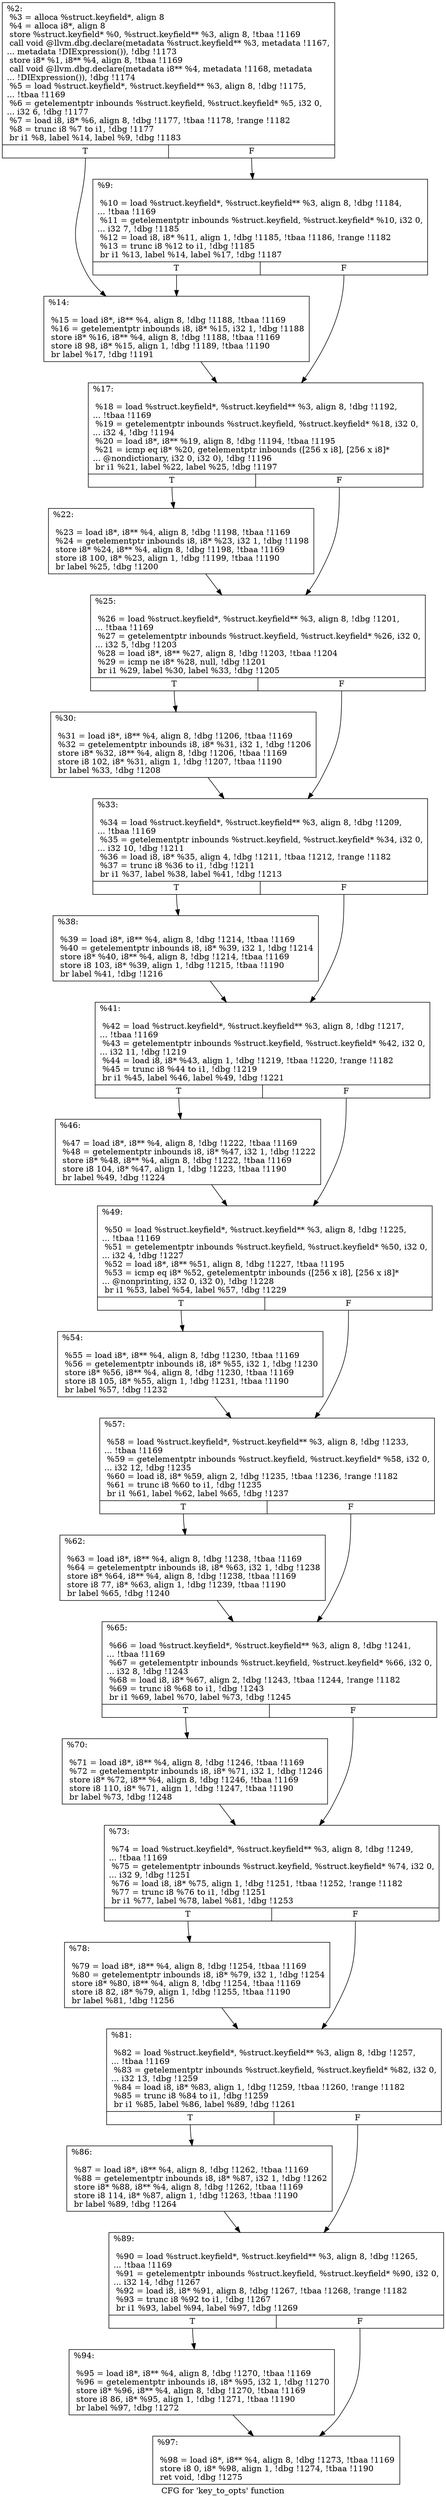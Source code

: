 digraph "CFG for 'key_to_opts' function" {
	label="CFG for 'key_to_opts' function";

	Node0x169f2b0 [shape=record,label="{%2:\l  %3 = alloca %struct.keyfield*, align 8\l  %4 = alloca i8*, align 8\l  store %struct.keyfield* %0, %struct.keyfield** %3, align 8, !tbaa !1169\l  call void @llvm.dbg.declare(metadata %struct.keyfield** %3, metadata !1167,\l... metadata !DIExpression()), !dbg !1173\l  store i8* %1, i8** %4, align 8, !tbaa !1169\l  call void @llvm.dbg.declare(metadata i8** %4, metadata !1168, metadata\l... !DIExpression()), !dbg !1174\l  %5 = load %struct.keyfield*, %struct.keyfield** %3, align 8, !dbg !1175,\l... !tbaa !1169\l  %6 = getelementptr inbounds %struct.keyfield, %struct.keyfield* %5, i32 0,\l... i32 6, !dbg !1177\l  %7 = load i8, i8* %6, align 8, !dbg !1177, !tbaa !1178, !range !1182\l  %8 = trunc i8 %7 to i1, !dbg !1177\l  br i1 %8, label %14, label %9, !dbg !1183\l|{<s0>T|<s1>F}}"];
	Node0x169f2b0:s0 -> Node0x169f480;
	Node0x169f2b0:s1 -> Node0x169f430;
	Node0x169f430 [shape=record,label="{%9:\l\l  %10 = load %struct.keyfield*, %struct.keyfield** %3, align 8, !dbg !1184,\l... !tbaa !1169\l  %11 = getelementptr inbounds %struct.keyfield, %struct.keyfield* %10, i32 0,\l... i32 7, !dbg !1185\l  %12 = load i8, i8* %11, align 1, !dbg !1185, !tbaa !1186, !range !1182\l  %13 = trunc i8 %12 to i1, !dbg !1185\l  br i1 %13, label %14, label %17, !dbg !1187\l|{<s0>T|<s1>F}}"];
	Node0x169f430:s0 -> Node0x169f480;
	Node0x169f430:s1 -> Node0x169f4d0;
	Node0x169f480 [shape=record,label="{%14:\l\l  %15 = load i8*, i8** %4, align 8, !dbg !1188, !tbaa !1169\l  %16 = getelementptr inbounds i8, i8* %15, i32 1, !dbg !1188\l  store i8* %16, i8** %4, align 8, !dbg !1188, !tbaa !1169\l  store i8 98, i8* %15, align 1, !dbg !1189, !tbaa !1190\l  br label %17, !dbg !1191\l}"];
	Node0x169f480 -> Node0x169f4d0;
	Node0x169f4d0 [shape=record,label="{%17:\l\l  %18 = load %struct.keyfield*, %struct.keyfield** %3, align 8, !dbg !1192,\l... !tbaa !1169\l  %19 = getelementptr inbounds %struct.keyfield, %struct.keyfield* %18, i32 0,\l... i32 4, !dbg !1194\l  %20 = load i8*, i8** %19, align 8, !dbg !1194, !tbaa !1195\l  %21 = icmp eq i8* %20, getelementptr inbounds ([256 x i8], [256 x i8]*\l... @nondictionary, i32 0, i32 0), !dbg !1196\l  br i1 %21, label %22, label %25, !dbg !1197\l|{<s0>T|<s1>F}}"];
	Node0x169f4d0:s0 -> Node0x169f520;
	Node0x169f4d0:s1 -> Node0x169f570;
	Node0x169f520 [shape=record,label="{%22:\l\l  %23 = load i8*, i8** %4, align 8, !dbg !1198, !tbaa !1169\l  %24 = getelementptr inbounds i8, i8* %23, i32 1, !dbg !1198\l  store i8* %24, i8** %4, align 8, !dbg !1198, !tbaa !1169\l  store i8 100, i8* %23, align 1, !dbg !1199, !tbaa !1190\l  br label %25, !dbg !1200\l}"];
	Node0x169f520 -> Node0x169f570;
	Node0x169f570 [shape=record,label="{%25:\l\l  %26 = load %struct.keyfield*, %struct.keyfield** %3, align 8, !dbg !1201,\l... !tbaa !1169\l  %27 = getelementptr inbounds %struct.keyfield, %struct.keyfield* %26, i32 0,\l... i32 5, !dbg !1203\l  %28 = load i8*, i8** %27, align 8, !dbg !1203, !tbaa !1204\l  %29 = icmp ne i8* %28, null, !dbg !1201\l  br i1 %29, label %30, label %33, !dbg !1205\l|{<s0>T|<s1>F}}"];
	Node0x169f570:s0 -> Node0x169f5c0;
	Node0x169f570:s1 -> Node0x169f610;
	Node0x169f5c0 [shape=record,label="{%30:\l\l  %31 = load i8*, i8** %4, align 8, !dbg !1206, !tbaa !1169\l  %32 = getelementptr inbounds i8, i8* %31, i32 1, !dbg !1206\l  store i8* %32, i8** %4, align 8, !dbg !1206, !tbaa !1169\l  store i8 102, i8* %31, align 1, !dbg !1207, !tbaa !1190\l  br label %33, !dbg !1208\l}"];
	Node0x169f5c0 -> Node0x169f610;
	Node0x169f610 [shape=record,label="{%33:\l\l  %34 = load %struct.keyfield*, %struct.keyfield** %3, align 8, !dbg !1209,\l... !tbaa !1169\l  %35 = getelementptr inbounds %struct.keyfield, %struct.keyfield* %34, i32 0,\l... i32 10, !dbg !1211\l  %36 = load i8, i8* %35, align 4, !dbg !1211, !tbaa !1212, !range !1182\l  %37 = trunc i8 %36 to i1, !dbg !1211\l  br i1 %37, label %38, label %41, !dbg !1213\l|{<s0>T|<s1>F}}"];
	Node0x169f610:s0 -> Node0x169f660;
	Node0x169f610:s1 -> Node0x169f6b0;
	Node0x169f660 [shape=record,label="{%38:\l\l  %39 = load i8*, i8** %4, align 8, !dbg !1214, !tbaa !1169\l  %40 = getelementptr inbounds i8, i8* %39, i32 1, !dbg !1214\l  store i8* %40, i8** %4, align 8, !dbg !1214, !tbaa !1169\l  store i8 103, i8* %39, align 1, !dbg !1215, !tbaa !1190\l  br label %41, !dbg !1216\l}"];
	Node0x169f660 -> Node0x169f6b0;
	Node0x169f6b0 [shape=record,label="{%41:\l\l  %42 = load %struct.keyfield*, %struct.keyfield** %3, align 8, !dbg !1217,\l... !tbaa !1169\l  %43 = getelementptr inbounds %struct.keyfield, %struct.keyfield* %42, i32 0,\l... i32 11, !dbg !1219\l  %44 = load i8, i8* %43, align 1, !dbg !1219, !tbaa !1220, !range !1182\l  %45 = trunc i8 %44 to i1, !dbg !1219\l  br i1 %45, label %46, label %49, !dbg !1221\l|{<s0>T|<s1>F}}"];
	Node0x169f6b0:s0 -> Node0x169f700;
	Node0x169f6b0:s1 -> Node0x169f750;
	Node0x169f700 [shape=record,label="{%46:\l\l  %47 = load i8*, i8** %4, align 8, !dbg !1222, !tbaa !1169\l  %48 = getelementptr inbounds i8, i8* %47, i32 1, !dbg !1222\l  store i8* %48, i8** %4, align 8, !dbg !1222, !tbaa !1169\l  store i8 104, i8* %47, align 1, !dbg !1223, !tbaa !1190\l  br label %49, !dbg !1224\l}"];
	Node0x169f700 -> Node0x169f750;
	Node0x169f750 [shape=record,label="{%49:\l\l  %50 = load %struct.keyfield*, %struct.keyfield** %3, align 8, !dbg !1225,\l... !tbaa !1169\l  %51 = getelementptr inbounds %struct.keyfield, %struct.keyfield* %50, i32 0,\l... i32 4, !dbg !1227\l  %52 = load i8*, i8** %51, align 8, !dbg !1227, !tbaa !1195\l  %53 = icmp eq i8* %52, getelementptr inbounds ([256 x i8], [256 x i8]*\l... @nonprinting, i32 0, i32 0), !dbg !1228\l  br i1 %53, label %54, label %57, !dbg !1229\l|{<s0>T|<s1>F}}"];
	Node0x169f750:s0 -> Node0x169f7a0;
	Node0x169f750:s1 -> Node0x169f7f0;
	Node0x169f7a0 [shape=record,label="{%54:\l\l  %55 = load i8*, i8** %4, align 8, !dbg !1230, !tbaa !1169\l  %56 = getelementptr inbounds i8, i8* %55, i32 1, !dbg !1230\l  store i8* %56, i8** %4, align 8, !dbg !1230, !tbaa !1169\l  store i8 105, i8* %55, align 1, !dbg !1231, !tbaa !1190\l  br label %57, !dbg !1232\l}"];
	Node0x169f7a0 -> Node0x169f7f0;
	Node0x169f7f0 [shape=record,label="{%57:\l\l  %58 = load %struct.keyfield*, %struct.keyfield** %3, align 8, !dbg !1233,\l... !tbaa !1169\l  %59 = getelementptr inbounds %struct.keyfield, %struct.keyfield* %58, i32 0,\l... i32 12, !dbg !1235\l  %60 = load i8, i8* %59, align 2, !dbg !1235, !tbaa !1236, !range !1182\l  %61 = trunc i8 %60 to i1, !dbg !1235\l  br i1 %61, label %62, label %65, !dbg !1237\l|{<s0>T|<s1>F}}"];
	Node0x169f7f0:s0 -> Node0x169f840;
	Node0x169f7f0:s1 -> Node0x169f890;
	Node0x169f840 [shape=record,label="{%62:\l\l  %63 = load i8*, i8** %4, align 8, !dbg !1238, !tbaa !1169\l  %64 = getelementptr inbounds i8, i8* %63, i32 1, !dbg !1238\l  store i8* %64, i8** %4, align 8, !dbg !1238, !tbaa !1169\l  store i8 77, i8* %63, align 1, !dbg !1239, !tbaa !1190\l  br label %65, !dbg !1240\l}"];
	Node0x169f840 -> Node0x169f890;
	Node0x169f890 [shape=record,label="{%65:\l\l  %66 = load %struct.keyfield*, %struct.keyfield** %3, align 8, !dbg !1241,\l... !tbaa !1169\l  %67 = getelementptr inbounds %struct.keyfield, %struct.keyfield* %66, i32 0,\l... i32 8, !dbg !1243\l  %68 = load i8, i8* %67, align 2, !dbg !1243, !tbaa !1244, !range !1182\l  %69 = trunc i8 %68 to i1, !dbg !1243\l  br i1 %69, label %70, label %73, !dbg !1245\l|{<s0>T|<s1>F}}"];
	Node0x169f890:s0 -> Node0x169f8e0;
	Node0x169f890:s1 -> Node0x169f930;
	Node0x169f8e0 [shape=record,label="{%70:\l\l  %71 = load i8*, i8** %4, align 8, !dbg !1246, !tbaa !1169\l  %72 = getelementptr inbounds i8, i8* %71, i32 1, !dbg !1246\l  store i8* %72, i8** %4, align 8, !dbg !1246, !tbaa !1169\l  store i8 110, i8* %71, align 1, !dbg !1247, !tbaa !1190\l  br label %73, !dbg !1248\l}"];
	Node0x169f8e0 -> Node0x169f930;
	Node0x169f930 [shape=record,label="{%73:\l\l  %74 = load %struct.keyfield*, %struct.keyfield** %3, align 8, !dbg !1249,\l... !tbaa !1169\l  %75 = getelementptr inbounds %struct.keyfield, %struct.keyfield* %74, i32 0,\l... i32 9, !dbg !1251\l  %76 = load i8, i8* %75, align 1, !dbg !1251, !tbaa !1252, !range !1182\l  %77 = trunc i8 %76 to i1, !dbg !1251\l  br i1 %77, label %78, label %81, !dbg !1253\l|{<s0>T|<s1>F}}"];
	Node0x169f930:s0 -> Node0x169f980;
	Node0x169f930:s1 -> Node0x169f9d0;
	Node0x169f980 [shape=record,label="{%78:\l\l  %79 = load i8*, i8** %4, align 8, !dbg !1254, !tbaa !1169\l  %80 = getelementptr inbounds i8, i8* %79, i32 1, !dbg !1254\l  store i8* %80, i8** %4, align 8, !dbg !1254, !tbaa !1169\l  store i8 82, i8* %79, align 1, !dbg !1255, !tbaa !1190\l  br label %81, !dbg !1256\l}"];
	Node0x169f980 -> Node0x169f9d0;
	Node0x169f9d0 [shape=record,label="{%81:\l\l  %82 = load %struct.keyfield*, %struct.keyfield** %3, align 8, !dbg !1257,\l... !tbaa !1169\l  %83 = getelementptr inbounds %struct.keyfield, %struct.keyfield* %82, i32 0,\l... i32 13, !dbg !1259\l  %84 = load i8, i8* %83, align 1, !dbg !1259, !tbaa !1260, !range !1182\l  %85 = trunc i8 %84 to i1, !dbg !1259\l  br i1 %85, label %86, label %89, !dbg !1261\l|{<s0>T|<s1>F}}"];
	Node0x169f9d0:s0 -> Node0x169fa20;
	Node0x169f9d0:s1 -> Node0x169fa70;
	Node0x169fa20 [shape=record,label="{%86:\l\l  %87 = load i8*, i8** %4, align 8, !dbg !1262, !tbaa !1169\l  %88 = getelementptr inbounds i8, i8* %87, i32 1, !dbg !1262\l  store i8* %88, i8** %4, align 8, !dbg !1262, !tbaa !1169\l  store i8 114, i8* %87, align 1, !dbg !1263, !tbaa !1190\l  br label %89, !dbg !1264\l}"];
	Node0x169fa20 -> Node0x169fa70;
	Node0x169fa70 [shape=record,label="{%89:\l\l  %90 = load %struct.keyfield*, %struct.keyfield** %3, align 8, !dbg !1265,\l... !tbaa !1169\l  %91 = getelementptr inbounds %struct.keyfield, %struct.keyfield* %90, i32 0,\l... i32 14, !dbg !1267\l  %92 = load i8, i8* %91, align 8, !dbg !1267, !tbaa !1268, !range !1182\l  %93 = trunc i8 %92 to i1, !dbg !1267\l  br i1 %93, label %94, label %97, !dbg !1269\l|{<s0>T|<s1>F}}"];
	Node0x169fa70:s0 -> Node0x169fac0;
	Node0x169fa70:s1 -> Node0x169fb10;
	Node0x169fac0 [shape=record,label="{%94:\l\l  %95 = load i8*, i8** %4, align 8, !dbg !1270, !tbaa !1169\l  %96 = getelementptr inbounds i8, i8* %95, i32 1, !dbg !1270\l  store i8* %96, i8** %4, align 8, !dbg !1270, !tbaa !1169\l  store i8 86, i8* %95, align 1, !dbg !1271, !tbaa !1190\l  br label %97, !dbg !1272\l}"];
	Node0x169fac0 -> Node0x169fb10;
	Node0x169fb10 [shape=record,label="{%97:\l\l  %98 = load i8*, i8** %4, align 8, !dbg !1273, !tbaa !1169\l  store i8 0, i8* %98, align 1, !dbg !1274, !tbaa !1190\l  ret void, !dbg !1275\l}"];
}
